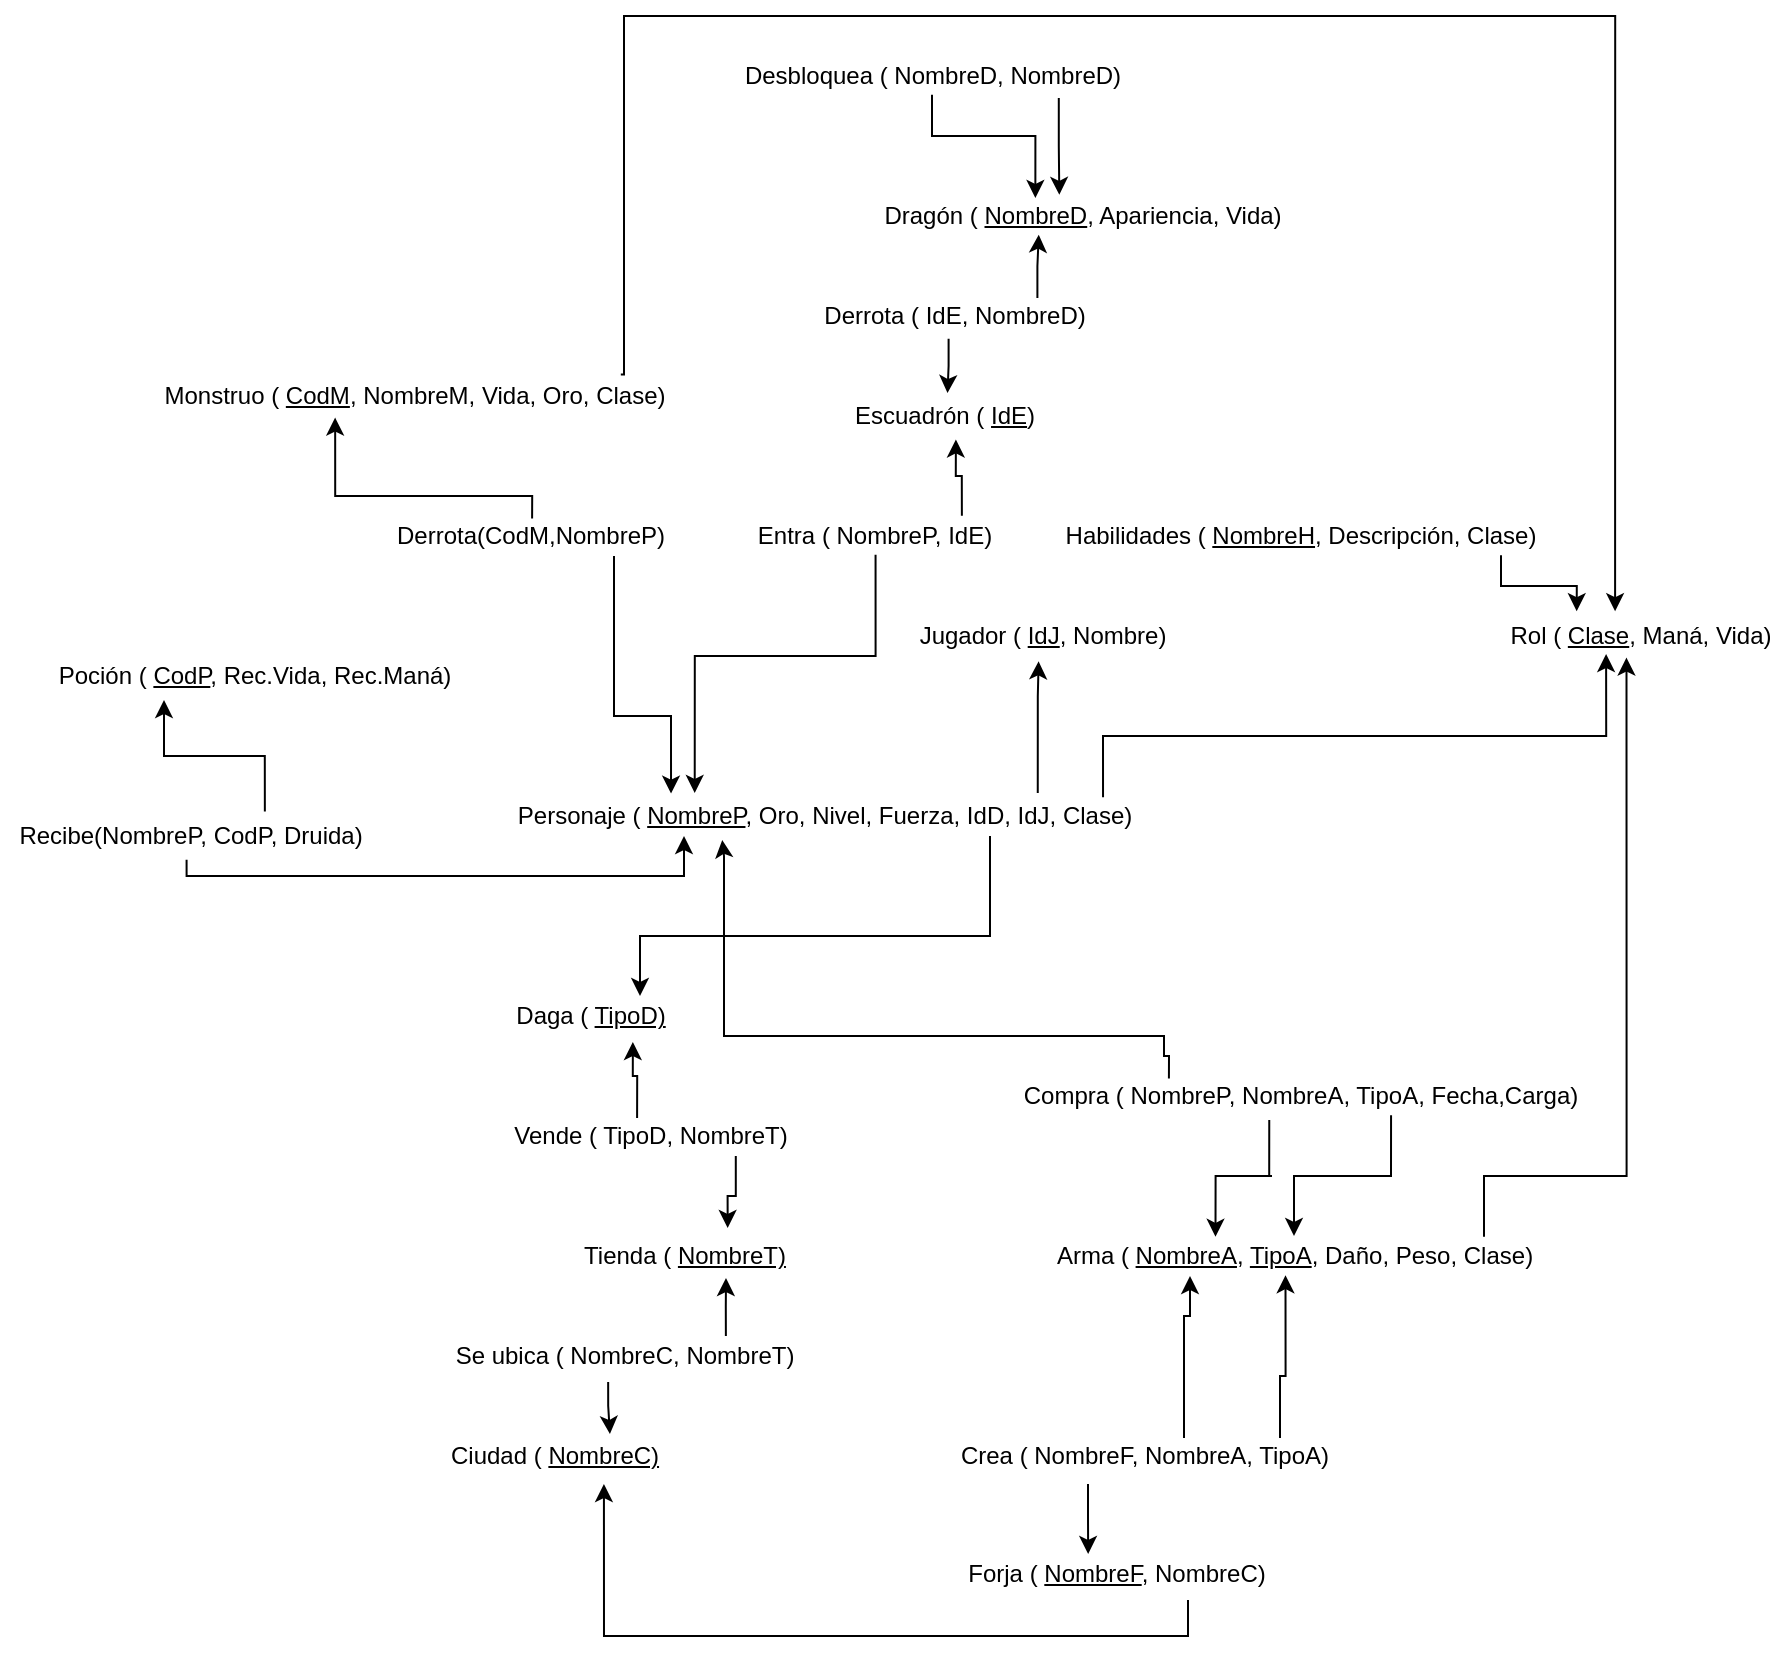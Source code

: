 <mxfile version="15.5.9" type="device"><diagram id="yrmGzYx1i1ZOpOkcleR1" name="Page-1"><mxGraphModel dx="544" dy="1647" grid="1" gridSize="10" guides="1" tooltips="1" connect="1" arrows="1" fold="1" page="1" pageScale="1" pageWidth="850" pageHeight="1100" math="0" shadow="0"><root><mxCell id="0"/><mxCell id="1" parent="0"/><mxCell id="d_bzdjj2YhFZ-p0M1jTs-1" value="Personaje ( &lt;u&gt;NombreP&lt;/u&gt;, Oro, Nivel, Fuerza, IdD, IdJ, Clase)" style="text;html=1;align=center;verticalAlign=middle;resizable=0;points=[];autosize=1;strokeColor=none;fillColor=none;" parent="1" vertex="1"><mxGeometry x="420" y="130" width="320" height="20" as="geometry"/></mxCell><mxCell id="d_bzdjj2YhFZ-p0M1jTs-2" value="Rol ( &lt;u&gt;Clase&lt;/u&gt;, Maná, Vida)" style="text;html=1;align=center;verticalAlign=middle;resizable=0;points=[];autosize=1;strokeColor=none;fillColor=none;" parent="1" vertex="1"><mxGeometry x="913" y="40" width="150" height="20" as="geometry"/></mxCell><mxCell id="d_bzdjj2YhFZ-p0M1jTs-3" value="Habilidades ( &lt;u&gt;NombreH&lt;/u&gt;, Descripción, Clase)" style="text;html=1;align=center;verticalAlign=middle;resizable=0;points=[];autosize=1;strokeColor=none;fillColor=none;" parent="1" vertex="1"><mxGeometry x="693" y="-10" width="250" height="20" as="geometry"/></mxCell><mxCell id="d_bzdjj2YhFZ-p0M1jTs-4" value="" style="endArrow=classic;html=1;rounded=0;edgeStyle=orthogonalEdgeStyle;entryX=0.387;entryY=0.95;entryDx=0;entryDy=0;entryPerimeter=0;exitX=0.936;exitY=0.033;exitDx=0;exitDy=0;exitPerimeter=0;" parent="1" source="d_bzdjj2YhFZ-p0M1jTs-1" target="d_bzdjj2YhFZ-p0M1jTs-2" edge="1"><mxGeometry width="50" height="50" relative="1" as="geometry"><mxPoint x="720" y="120" as="sourcePoint"/><mxPoint x="500" y="220" as="targetPoint"/><Array as="points"><mxPoint x="720" y="100"/><mxPoint x="971" y="100"/></Array></mxGeometry></mxCell><mxCell id="d_bzdjj2YhFZ-p0M1jTs-5" value="" style="endArrow=classic;html=1;rounded=0;edgeStyle=orthogonalEdgeStyle;entryX=0.289;entryY=-0.12;entryDx=0;entryDy=0;entryPerimeter=0;exitX=0.902;exitY=0.98;exitDx=0;exitDy=0;exitPerimeter=0;" parent="1" source="d_bzdjj2YhFZ-p0M1jTs-3" target="d_bzdjj2YhFZ-p0M1jTs-2" edge="1"><mxGeometry width="50" height="50" relative="1" as="geometry"><mxPoint x="916" y="10" as="sourcePoint"/><mxPoint x="919" y="38" as="targetPoint"/></mxGeometry></mxCell><mxCell id="d_bzdjj2YhFZ-p0M1jTs-6" value="Daga ( &lt;u&gt;TipoD)&lt;/u&gt;" style="text;html=1;align=center;verticalAlign=middle;resizable=0;points=[];autosize=1;strokeColor=none;fillColor=none;" parent="1" vertex="1"><mxGeometry x="418" y="230" width="90" height="20" as="geometry"/></mxCell><mxCell id="d_bzdjj2YhFZ-p0M1jTs-8" value="Vende ( TipoD, NombreT)" style="text;html=1;align=center;verticalAlign=middle;resizable=0;points=[];autosize=1;strokeColor=none;fillColor=none;" parent="1" vertex="1"><mxGeometry x="418" y="290" width="150" height="20" as="geometry"/></mxCell><mxCell id="d_bzdjj2YhFZ-p0M1jTs-9" value="Tienda ( &lt;u&gt;NombreT)&lt;/u&gt;" style="text;html=1;align=center;verticalAlign=middle;resizable=0;points=[];autosize=1;strokeColor=none;fillColor=none;" parent="1" vertex="1"><mxGeometry x="450" y="350" width="120" height="20" as="geometry"/></mxCell><mxCell id="d_bzdjj2YhFZ-p0M1jTs-12" value="" style="endArrow=classic;html=1;rounded=0;edgeStyle=orthogonalEdgeStyle;exitX=0.457;exitY=0.05;exitDx=0;exitDy=0;exitPerimeter=0;entryX=0.738;entryY=1.15;entryDx=0;entryDy=0;entryPerimeter=0;" parent="1" source="d_bzdjj2YhFZ-p0M1jTs-8" target="d_bzdjj2YhFZ-p0M1jTs-6" edge="1"><mxGeometry width="50" height="50" relative="1" as="geometry"><mxPoint x="690" y="409" as="sourcePoint"/><mxPoint x="740" y="359" as="targetPoint"/></mxGeometry></mxCell><mxCell id="d_bzdjj2YhFZ-p0M1jTs-15" value="" style="endArrow=classic;html=1;rounded=0;edgeStyle=orthogonalEdgeStyle;exitX=0.786;exitY=1;exitDx=0;exitDy=0;exitPerimeter=0;entryX=0.682;entryY=-0.2;entryDx=0;entryDy=0;entryPerimeter=0;" parent="1" source="d_bzdjj2YhFZ-p0M1jTs-8" target="d_bzdjj2YhFZ-p0M1jTs-9" edge="1"><mxGeometry width="50" height="50" relative="1" as="geometry"><mxPoint x="450" y="429" as="sourcePoint"/><mxPoint x="500" y="379" as="targetPoint"/></mxGeometry></mxCell><mxCell id="d_bzdjj2YhFZ-p0M1jTs-16" value="Ciudad ( &lt;u&gt;NombreC)&lt;/u&gt;" style="text;html=1;align=center;verticalAlign=middle;resizable=0;points=[];autosize=1;strokeColor=none;fillColor=none;" parent="1" vertex="1"><mxGeometry x="385" y="450" width="120" height="20" as="geometry"/></mxCell><mxCell id="d_bzdjj2YhFZ-p0M1jTs-17" value="Se ubica ( NombreC, NombreT)" style="text;html=1;align=center;verticalAlign=middle;resizable=0;points=[];autosize=1;strokeColor=none;fillColor=none;" parent="1" vertex="1"><mxGeometry x="390" y="400" width="180" height="20" as="geometry"/></mxCell><mxCell id="d_bzdjj2YhFZ-p0M1jTs-18" value="" style="endArrow=classic;html=1;rounded=0;edgeStyle=orthogonalEdgeStyle;entryX=0.675;entryY=1.05;entryDx=0;entryDy=0;entryPerimeter=0;exitX=0.783;exitY=0;exitDx=0;exitDy=0;exitPerimeter=0;" parent="1" source="d_bzdjj2YhFZ-p0M1jTs-17" target="d_bzdjj2YhFZ-p0M1jTs-9" edge="1"><mxGeometry width="50" height="50" relative="1" as="geometry"><mxPoint x="560" y="589" as="sourcePoint"/><mxPoint x="530.04" y="579" as="targetPoint"/></mxGeometry></mxCell><mxCell id="d_bzdjj2YhFZ-p0M1jTs-19" value="" style="endArrow=classic;html=1;rounded=0;edgeStyle=orthogonalEdgeStyle;exitX=0.456;exitY=1.15;exitDx=0;exitDy=0;exitPerimeter=0;entryX=0.733;entryY=-0.05;entryDx=0;entryDy=0;entryPerimeter=0;" parent="1" source="d_bzdjj2YhFZ-p0M1jTs-17" target="d_bzdjj2YhFZ-p0M1jTs-16" edge="1"><mxGeometry width="50" height="50" relative="1" as="geometry"><mxPoint x="450" y="529" as="sourcePoint"/><mxPoint x="500" y="479" as="targetPoint"/></mxGeometry></mxCell><mxCell id="d_bzdjj2YhFZ-p0M1jTs-20" value="Forja ( &lt;u&gt;NombreF&lt;/u&gt;, NombreC)" style="text;html=1;align=center;verticalAlign=middle;resizable=0;points=[];autosize=1;strokeColor=none;fillColor=none;" parent="1" vertex="1"><mxGeometry x="646" y="509" width="160" height="20" as="geometry"/></mxCell><mxCell id="d_bzdjj2YhFZ-p0M1jTs-21" value="" style="endArrow=classic;html=1;rounded=0;edgeStyle=orthogonalEdgeStyle;entryX=0.708;entryY=1.2;entryDx=0;entryDy=0;entryPerimeter=0;" parent="1" target="d_bzdjj2YhFZ-p0M1jTs-16" edge="1"><mxGeometry width="50" height="50" relative="1" as="geometry"><mxPoint x="762" y="532" as="sourcePoint"/><mxPoint x="500" y="479" as="targetPoint"/><Array as="points"><mxPoint x="762" y="550"/><mxPoint x="470" y="550"/></Array></mxGeometry></mxCell><mxCell id="d_bzdjj2YhFZ-p0M1jTs-22" value="Arma ( &lt;u&gt;NombreA&lt;/u&gt;, &lt;u&gt;TipoA&lt;/u&gt;, Daño, Peso, Clase)" style="text;html=1;align=center;verticalAlign=middle;resizable=0;points=[];autosize=1;strokeColor=none;fillColor=none;" parent="1" vertex="1"><mxGeometry x="690" y="350" width="250" height="20" as="geometry"/></mxCell><mxCell id="d_bzdjj2YhFZ-p0M1jTs-23" value="Crea ( NombreF, NombreA, TipoA)" style="text;html=1;align=center;verticalAlign=middle;resizable=0;points=[];autosize=1;strokeColor=none;fillColor=none;" parent="1" vertex="1"><mxGeometry x="640" y="450" width="200" height="20" as="geometry"/></mxCell><mxCell id="d_bzdjj2YhFZ-p0M1jTs-26" value="" style="endArrow=classic;html=1;rounded=0;edgeStyle=orthogonalEdgeStyle;exitX=0.36;exitY=1.2;exitDx=0;exitDy=0;exitPerimeter=0;entryX=0.413;entryY=0;entryDx=0;entryDy=0;entryPerimeter=0;" parent="1" source="d_bzdjj2YhFZ-p0M1jTs-23" target="d_bzdjj2YhFZ-p0M1jTs-20" edge="1"><mxGeometry width="50" height="50" relative="1" as="geometry"><mxPoint x="450" y="529" as="sourcePoint"/><mxPoint x="500" y="479" as="targetPoint"/></mxGeometry></mxCell><mxCell id="d_bzdjj2YhFZ-p0M1jTs-27" value="" style="endArrow=classic;html=1;rounded=0;edgeStyle=orthogonalEdgeStyle;exitX=0.84;exitY=0.05;exitDx=0;exitDy=0;exitPerimeter=0;entryX=0.483;entryY=0.98;entryDx=0;entryDy=0;entryPerimeter=0;" parent="1" source="d_bzdjj2YhFZ-p0M1jTs-23" target="d_bzdjj2YhFZ-p0M1jTs-22" edge="1"><mxGeometry width="50" height="50" relative="1" as="geometry"><mxPoint x="450" y="429" as="sourcePoint"/><mxPoint x="500" y="379" as="targetPoint"/><Array as="points"><mxPoint x="808" y="420"/><mxPoint x="811" y="420"/></Array></mxGeometry></mxCell><mxCell id="d_bzdjj2YhFZ-p0M1jTs-28" value="" style="endArrow=classic;html=1;rounded=0;edgeStyle=orthogonalEdgeStyle;exitX=0.6;exitY=0.05;exitDx=0;exitDy=0;exitPerimeter=0;" parent="1" source="d_bzdjj2YhFZ-p0M1jTs-23" target="d_bzdjj2YhFZ-p0M1jTs-22" edge="1"><mxGeometry width="50" height="50" relative="1" as="geometry"><mxPoint x="450" y="429" as="sourcePoint"/><mxPoint x="763" y="370" as="targetPoint"/><Array as="points"><mxPoint x="760" y="390"/><mxPoint x="763" y="390"/></Array></mxGeometry></mxCell><mxCell id="yhIuzx9zeIbX_VUAed9T-1" value="Compra ( NombreP, NombreA, TipoA, Fecha,Carga)" style="text;html=1;align=center;verticalAlign=middle;resizable=0;points=[];autosize=1;strokeColor=none;fillColor=none;" parent="1" vertex="1"><mxGeometry x="673" y="270" width="290" height="20" as="geometry"/></mxCell><mxCell id="yhIuzx9zeIbX_VUAed9T-17" value="" style="endArrow=classic;html=1;rounded=0;edgeStyle=orthogonalEdgeStyle;exitX=0.491;exitY=1.092;exitDx=0;exitDy=0;exitPerimeter=0;" parent="1" source="zyn472GaUGSMJoGYk60A-1" edge="1"><mxGeometry width="50" height="50" relative="1" as="geometry"><mxPoint x="240" y="250" as="sourcePoint"/><mxPoint x="510" y="150" as="targetPoint"/><Array as="points"><mxPoint x="269" y="170"/><mxPoint x="510" y="170"/><mxPoint x="510" y="150"/></Array></mxGeometry></mxCell><mxCell id="yhIuzx9zeIbX_VUAed9T-18" value="Poción ( &lt;u&gt;CodP&lt;/u&gt;, Rec.Vida, Rec.Maná)" style="text;html=1;align=center;verticalAlign=middle;resizable=0;points=[];autosize=1;strokeColor=none;fillColor=none;" parent="1" vertex="1"><mxGeometry x="190" y="60" width="210" height="20" as="geometry"/></mxCell><mxCell id="yhIuzx9zeIbX_VUAed9T-25" value="" style="endArrow=classic;html=1;rounded=0;edgeStyle=orthogonalEdgeStyle;exitX=0.697;exitY=-0.11;exitDx=0;exitDy=0;exitPerimeter=0;" parent="1" source="zyn472GaUGSMJoGYk60A-1" edge="1"><mxGeometry width="50" height="50" relative="1" as="geometry"><mxPoint x="299.13" y="61" as="sourcePoint"/><mxPoint x="250" y="82" as="targetPoint"/><Array as="points"><mxPoint x="300" y="110"/><mxPoint x="250" y="110"/></Array></mxGeometry></mxCell><mxCell id="yhIuzx9zeIbX_VUAed9T-27" value="Jugador (&amp;nbsp;&lt;u&gt;IdJ&lt;/u&gt;, Nombre)" style="text;html=1;align=center;verticalAlign=middle;resizable=0;points=[];autosize=1;strokeColor=none;fillColor=none;" parent="1" vertex="1"><mxGeometry x="619" y="40" width="140" height="20" as="geometry"/></mxCell><mxCell id="yhIuzx9zeIbX_VUAed9T-28" value="" style="endArrow=classic;html=1;rounded=0;edgeStyle=orthogonalEdgeStyle;entryX=0.488;entryY=1.133;entryDx=0;entryDy=0;entryPerimeter=0;exitX=0.834;exitY=-0.078;exitDx=0;exitDy=0;exitPerimeter=0;" parent="1" source="d_bzdjj2YhFZ-p0M1jTs-1" target="yhIuzx9zeIbX_VUAed9T-27" edge="1"><mxGeometry width="50" height="50" relative="1" as="geometry"><mxPoint x="640" y="128" as="sourcePoint"/><mxPoint x="690" y="-10" as="targetPoint"/><Array as="points"><mxPoint x="687" y="80"/><mxPoint x="688" y="80"/></Array></mxGeometry></mxCell><mxCell id="yhIuzx9zeIbX_VUAed9T-29" value="Monstruo ( &lt;u&gt;CodM&lt;/u&gt;, NombreM, Vida, Oro, Clase)" style="text;html=1;align=center;verticalAlign=middle;resizable=0;points=[];autosize=1;strokeColor=none;fillColor=none;" parent="1" vertex="1"><mxGeometry x="240" y="-80" width="270" height="20" as="geometry"/></mxCell><mxCell id="yhIuzx9zeIbX_VUAed9T-31" value="Escuadrón ( &lt;u&gt;IdE&lt;/u&gt;)" style="text;html=1;align=center;verticalAlign=middle;resizable=0;points=[];autosize=1;strokeColor=none;fillColor=none;" parent="1" vertex="1"><mxGeometry x="585" y="-70" width="110" height="20" as="geometry"/></mxCell><mxCell id="yhIuzx9zeIbX_VUAed9T-33" value="Entra ( NombreP, IdE)" style="text;html=1;align=center;verticalAlign=middle;resizable=0;points=[];autosize=1;strokeColor=none;fillColor=none;" parent="1" vertex="1"><mxGeometry x="540" y="-10" width="130" height="20" as="geometry"/></mxCell><mxCell id="yhIuzx9zeIbX_VUAed9T-34" value="" style="endArrow=classic;html=1;rounded=0;edgeStyle=orthogonalEdgeStyle;exitX=0.506;exitY=0.967;exitDx=0;exitDy=0;exitPerimeter=0;entryX=0.298;entryY=-0.076;entryDx=0;entryDy=0;entryPerimeter=0;" parent="1" source="yhIuzx9zeIbX_VUAed9T-33" target="d_bzdjj2YhFZ-p0M1jTs-1" edge="1"><mxGeometry width="50" height="50" relative="1" as="geometry"><mxPoint x="640" y="-40" as="sourcePoint"/><mxPoint x="510" y="122" as="targetPoint"/><Array as="points"><mxPoint x="606" y="60"/><mxPoint x="515" y="60"/></Array></mxGeometry></mxCell><mxCell id="yhIuzx9zeIbX_VUAed9T-37" value="Derrota ( IdE, NombreD)" style="text;html=1;align=center;verticalAlign=middle;resizable=0;points=[];autosize=1;strokeColor=none;fillColor=none;" parent="1" vertex="1"><mxGeometry x="570" y="-120" width="150" height="20" as="geometry"/></mxCell><mxCell id="yhIuzx9zeIbX_VUAed9T-38" value="Dragón ( &lt;u&gt;NombreD&lt;/u&gt;, Apariencia, Vida)" style="text;html=1;align=center;verticalAlign=middle;resizable=0;points=[];autosize=1;strokeColor=none;fillColor=none;" parent="1" vertex="1"><mxGeometry x="604" y="-170" width="210" height="20" as="geometry"/></mxCell><mxCell id="yhIuzx9zeIbX_VUAed9T-39" value="" style="endArrow=classic;html=1;rounded=0;edgeStyle=orthogonalEdgeStyle;exitX=0.778;exitY=0.05;exitDx=0;exitDy=0;exitPerimeter=0;entryX=0.397;entryY=0.967;entryDx=0;entryDy=0;entryPerimeter=0;" parent="1" source="yhIuzx9zeIbX_VUAed9T-37" target="yhIuzx9zeIbX_VUAed9T-38" edge="1"><mxGeometry width="50" height="50" relative="1" as="geometry"><mxPoint x="640" y="-130" as="sourcePoint"/><mxPoint x="690" y="-180" as="targetPoint"/></mxGeometry></mxCell><mxCell id="yhIuzx9zeIbX_VUAed9T-40" value="" style="endArrow=classic;html=1;rounded=0;edgeStyle=orthogonalEdgeStyle;exitX=0.482;exitY=1.067;exitDx=0;exitDy=0;exitPerimeter=0;entryX=0.516;entryY=-0.075;entryDx=0;entryDy=0;entryPerimeter=0;" parent="1" source="yhIuzx9zeIbX_VUAed9T-37" target="yhIuzx9zeIbX_VUAed9T-31" edge="1"><mxGeometry width="50" height="50" relative="1" as="geometry"><mxPoint x="640" y="-130" as="sourcePoint"/><mxPoint x="690" y="-180" as="targetPoint"/></mxGeometry></mxCell><mxCell id="yhIuzx9zeIbX_VUAed9T-42" value="Desbloquea ( NombreD, NombreD)" style="text;html=1;align=center;verticalAlign=middle;resizable=0;points=[];autosize=1;strokeColor=none;fillColor=none;" parent="1" vertex="1"><mxGeometry x="534" y="-240" width="200" height="20" as="geometry"/></mxCell><mxCell id="yhIuzx9zeIbX_VUAed9T-43" value="" style="endArrow=classic;html=1;rounded=0;edgeStyle=orthogonalEdgeStyle;exitX=0.5;exitY=0.967;exitDx=0;exitDy=0;exitPerimeter=0;entryX=0.389;entryY=0.05;entryDx=0;entryDy=0;entryPerimeter=0;" parent="1" source="yhIuzx9zeIbX_VUAed9T-42" target="yhIuzx9zeIbX_VUAed9T-38" edge="1"><mxGeometry width="50" height="50" relative="1" as="geometry"><mxPoint x="734" y="-210" as="sourcePoint"/><mxPoint x="784" y="-260" as="targetPoint"/><Array as="points"><mxPoint x="634" y="-200"/><mxPoint x="686" y="-200"/></Array></mxGeometry></mxCell><mxCell id="yhIuzx9zeIbX_VUAed9T-44" value="" style="endArrow=classic;html=1;rounded=0;edgeStyle=orthogonalEdgeStyle;exitX=0.817;exitY=1.05;exitDx=0;exitDy=0;exitPerimeter=0;entryX=0.446;entryY=-0.029;entryDx=0;entryDy=0;entryPerimeter=0;" parent="1" source="yhIuzx9zeIbX_VUAed9T-42" target="yhIuzx9zeIbX_VUAed9T-38" edge="1"><mxGeometry width="50" height="50" relative="1" as="geometry"><mxPoint x="734" y="-210" as="sourcePoint"/><mxPoint x="784" y="-260" as="targetPoint"/></mxGeometry></mxCell><mxCell id="zyn472GaUGSMJoGYk60A-1" value="Recibe(NombreP, CodP, Druida)" style="text;html=1;align=center;verticalAlign=middle;resizable=0;points=[];autosize=1;strokeColor=none;fillColor=none;" parent="1" vertex="1"><mxGeometry x="168" y="140" width="190" height="20" as="geometry"/></mxCell><mxCell id="zyn472GaUGSMJoGYk60A-4" value="" style="endArrow=classic;html=1;rounded=0;edgeStyle=orthogonalEdgeStyle;" parent="1" edge="1"><mxGeometry width="50" height="50" relative="1" as="geometry"><mxPoint x="663" y="150" as="sourcePoint"/><mxPoint x="488" y="230" as="targetPoint"/><Array as="points"><mxPoint x="663" y="200"/><mxPoint x="488" y="200"/></Array></mxGeometry></mxCell><mxCell id="zyn472GaUGSMJoGYk60A-6" value="" style="endArrow=classic;html=1;rounded=0;edgeStyle=orthogonalEdgeStyle;exitX=0.838;exitY=-0.005;exitDx=0;exitDy=0;exitPerimeter=0;entryX=0.554;entryY=1.086;entryDx=0;entryDy=0;entryPerimeter=0;" parent="1" source="yhIuzx9zeIbX_VUAed9T-33" target="yhIuzx9zeIbX_VUAed9T-31" edge="1"><mxGeometry width="50" height="50" relative="1" as="geometry"><mxPoint x="630" y="20" as="sourcePoint"/><mxPoint x="680" y="-30" as="targetPoint"/></mxGeometry></mxCell><mxCell id="AmiXZI72kcu3WdQi45R0-1" value="" style="endArrow=classic;html=1;rounded=0;edgeStyle=orthogonalEdgeStyle;exitX=0.447;exitY=1.1;exitDx=0;exitDy=0;exitPerimeter=0;entryX=0.343;entryY=0.02;entryDx=0;entryDy=0;entryPerimeter=0;" parent="1" source="yhIuzx9zeIbX_VUAed9T-1" target="d_bzdjj2YhFZ-p0M1jTs-22" edge="1"><mxGeometry width="50" height="50" relative="1" as="geometry"><mxPoint x="776.5" y="300" as="sourcePoint"/><mxPoint x="770" y="340" as="targetPoint"/><Array as="points"><mxPoint x="804" y="320"/><mxPoint x="768" y="320"/></Array></mxGeometry></mxCell><mxCell id="AmiXZI72kcu3WdQi45R0-2" value="" style="endArrow=classic;html=1;rounded=0;edgeStyle=orthogonalEdgeStyle;exitX=0.657;exitY=0.98;exitDx=0;exitDy=0;exitPerimeter=0;" parent="1" source="yhIuzx9zeIbX_VUAed9T-1" edge="1"><mxGeometry width="50" height="50" relative="1" as="geometry"><mxPoint x="854.1" y="293.6" as="sourcePoint"/><mxPoint x="815" y="350" as="targetPoint"/><Array as="points"><mxPoint x="864" y="320"/><mxPoint x="815" y="320"/></Array></mxGeometry></mxCell><mxCell id="AmiXZI72kcu3WdQi45R0-3" value="" style="endArrow=classic;html=1;rounded=0;edgeStyle=orthogonalEdgeStyle;exitX=0.274;exitY=0.06;exitDx=0;exitDy=0;exitPerimeter=0;entryX=0.341;entryY=1.1;entryDx=0;entryDy=0;entryPerimeter=0;" parent="1" source="yhIuzx9zeIbX_VUAed9T-1" target="d_bzdjj2YhFZ-p0M1jTs-1" edge="1"><mxGeometry width="50" height="50" relative="1" as="geometry"><mxPoint x="750" y="260" as="sourcePoint"/><mxPoint x="540" y="160" as="targetPoint"/><Array as="points"><mxPoint x="753" y="260"/><mxPoint x="750" y="260"/><mxPoint x="750" y="250"/><mxPoint x="530" y="250"/><mxPoint x="530" y="160"/></Array></mxGeometry></mxCell><mxCell id="AmiXZI72kcu3WdQi45R0-4" value="" style="endArrow=classic;html=1;rounded=0;edgeStyle=orthogonalEdgeStyle;exitX=0.883;exitY=-0.04;exitDx=0;exitDy=0;exitPerimeter=0;entryX=0.417;entryY=-0.12;entryDx=0;entryDy=0;entryPerimeter=0;" parent="1" source="yhIuzx9zeIbX_VUAed9T-29" target="d_bzdjj2YhFZ-p0M1jTs-2" edge="1"><mxGeometry width="50" height="50" relative="1" as="geometry"><mxPoint x="480" y="-360" as="sourcePoint"/><mxPoint x="950" y="-10" as="targetPoint"/><Array as="points"><mxPoint x="480" y="-81"/><mxPoint x="480" y="-260"/><mxPoint x="976" y="-260"/></Array></mxGeometry></mxCell><mxCell id="AmiXZI72kcu3WdQi45R0-5" value="" style="endArrow=classic;html=1;rounded=0;edgeStyle=orthogonalEdgeStyle;exitX=0.88;exitY=0.02;exitDx=0;exitDy=0;exitPerimeter=0;entryX=0.455;entryY=1.04;entryDx=0;entryDy=0;entryPerimeter=0;" parent="1" source="d_bzdjj2YhFZ-p0M1jTs-22" target="d_bzdjj2YhFZ-p0M1jTs-2" edge="1"><mxGeometry width="50" height="50" relative="1" as="geometry"><mxPoint x="910" y="340" as="sourcePoint"/><mxPoint x="1060" y="160" as="targetPoint"/><Array as="points"><mxPoint x="910" y="320"/><mxPoint x="981" y="320"/></Array></mxGeometry></mxCell><mxCell id="AmiXZI72kcu3WdQi45R0-6" value="Derrota(CodM,NombreP)" style="text;html=1;align=center;verticalAlign=middle;resizable=0;points=[];autosize=1;strokeColor=none;fillColor=none;" parent="1" vertex="1"><mxGeometry x="358" y="-10" width="150" height="20" as="geometry"/></mxCell><mxCell id="AmiXZI72kcu3WdQi45R0-7" value="" style="endArrow=classic;html=1;rounded=0;edgeStyle=orthogonalEdgeStyle;entryX=0.354;entryY=1.04;entryDx=0;entryDy=0;entryPerimeter=0;exitX=0.507;exitY=0.06;exitDx=0;exitDy=0;exitPerimeter=0;" parent="1" source="AmiXZI72kcu3WdQi45R0-6" target="yhIuzx9zeIbX_VUAed9T-29" edge="1"><mxGeometry width="50" height="50" relative="1" as="geometry"><mxPoint x="410" y="-20" as="sourcePoint"/><mxPoint x="430" y="-20" as="targetPoint"/><Array as="points"><mxPoint x="434" y="-20"/><mxPoint x="336" y="-20"/></Array></mxGeometry></mxCell><mxCell id="AmiXZI72kcu3WdQi45R0-8" value="" style="endArrow=classic;html=1;rounded=0;edgeStyle=orthogonalEdgeStyle;entryX=0.261;entryY=-0.06;entryDx=0;entryDy=0;entryPerimeter=0;" parent="1" target="d_bzdjj2YhFZ-p0M1jTs-1" edge="1"><mxGeometry width="50" height="50" relative="1" as="geometry"><mxPoint x="475" y="10" as="sourcePoint"/><mxPoint x="300" y="90" as="targetPoint"/><Array as="points"><mxPoint x="475" y="90"/><mxPoint x="504" y="90"/></Array></mxGeometry></mxCell></root></mxGraphModel></diagram></mxfile>